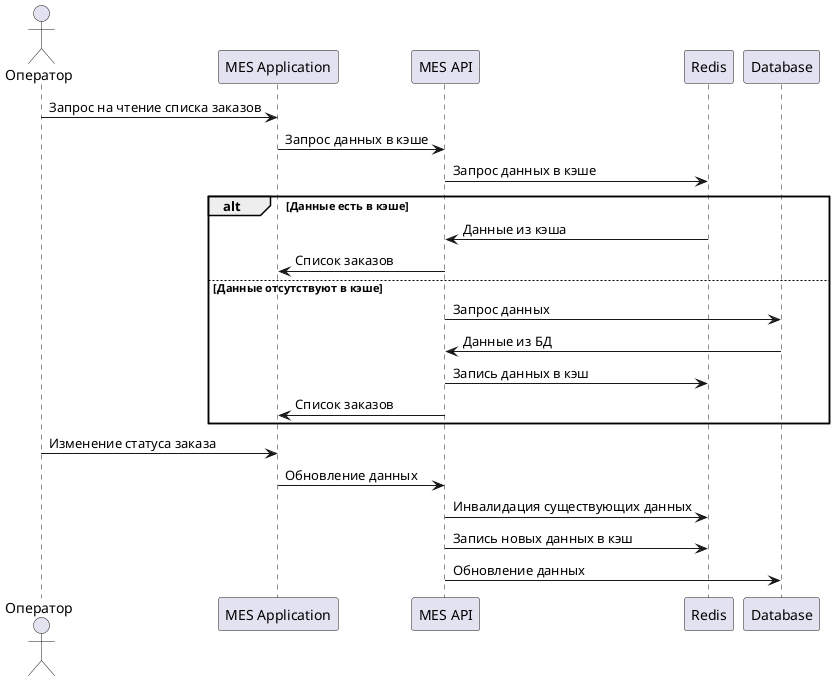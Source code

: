 @startuml
actor Оператор
participant MES as "MES Application"
participant "MES API"
participant Redis
participant БД as "Database"

Оператор -> MES: Запрос на чтение списка заказов
MES -> "MES API": Запрос данных в кэше
"MES API" -> Redis: Запрос данных в кэше
alt Данные есть в кэше
    Redis -> "MES API": Данные из кэша
    "MES API" -> MES: Список заказов
else Данные отсутствуют в кэше
    "MES API" -> БД: Запрос данных
    БД -> "MES API": Данные из БД
    "MES API" -> Redis: Запись данных в кэш
    "MES API" -> MES: Список заказов
end

Оператор -> MES: Изменение статуса заказа
MES -> "MES API": Обновление данных
"MES API" -> Redis: Инвалидация существующих данных
"MES API" -> Redis: Запись новых данных в кэш
"MES API" -> БД: Обновление данных
@enduml
